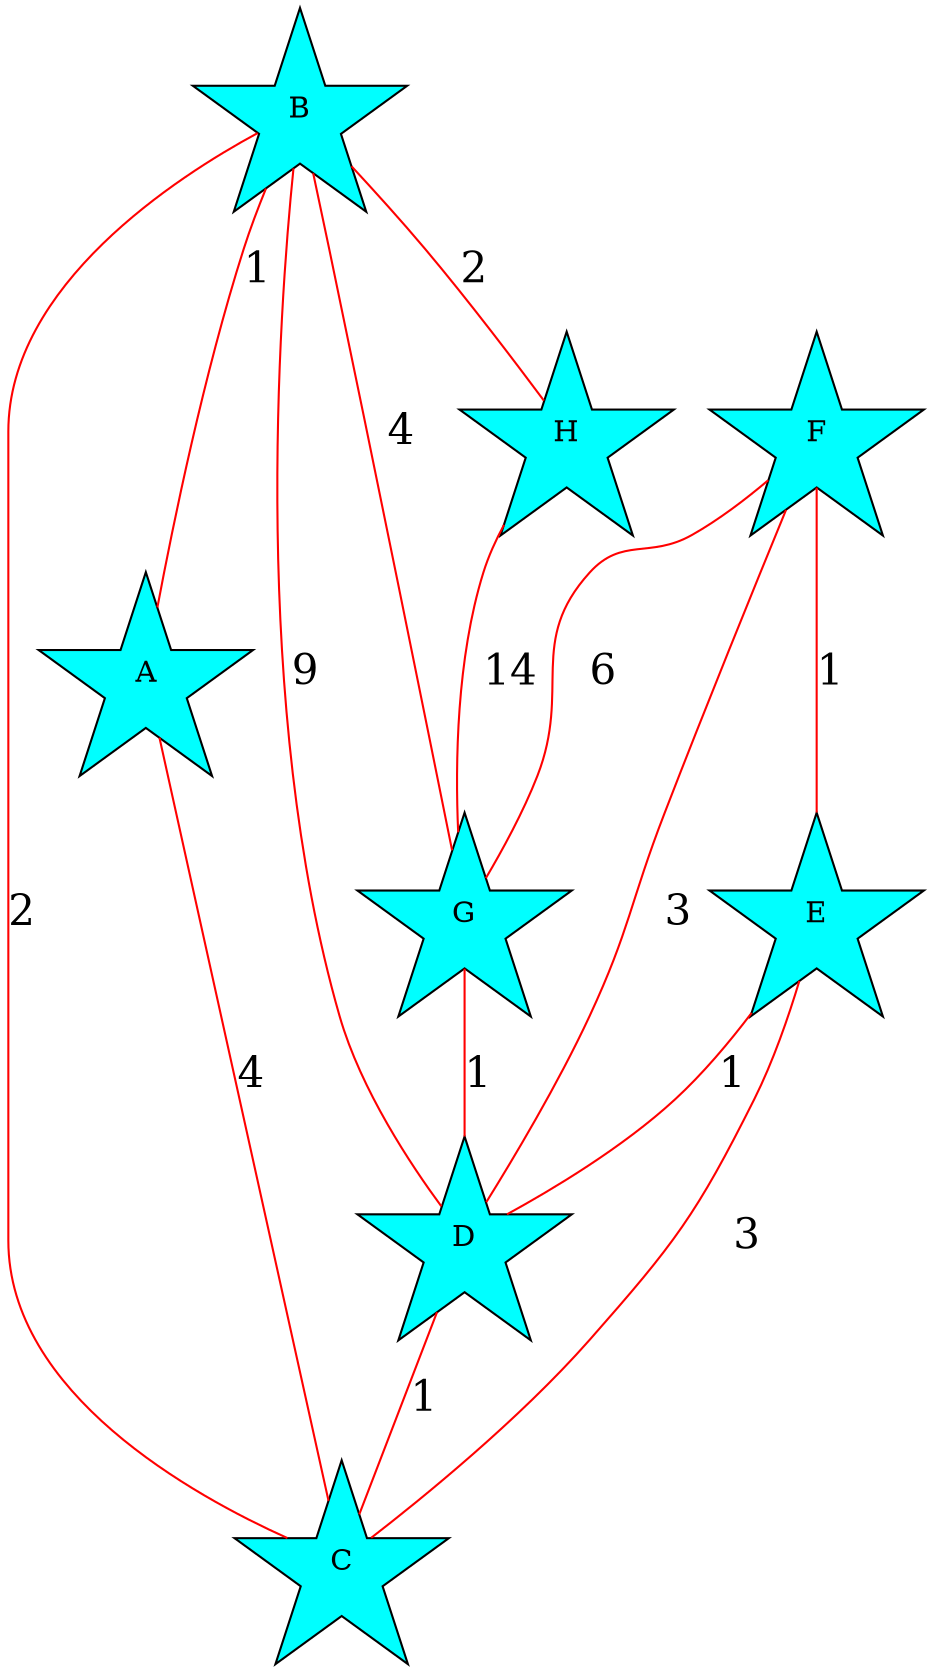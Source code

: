graph {
node [shape="star" style="filled" fillcolor="aqua"];
edge [fontsize="20pt" color="red"];
B -- A [label="1"];
B -- H [label="2"];
B -- C [label="2"];
B -- G [label="4"];
B -- D [label="9"];

A -- C [label="4"];
H -- G [label="14"];
G -- D [label="1"];
D -- C [label="1"];

F -- G [label="6"];
F -- D [label="3"];
F -- E [label="1"];

E -- D [label="1"];
E -- C [label="3"];
}

